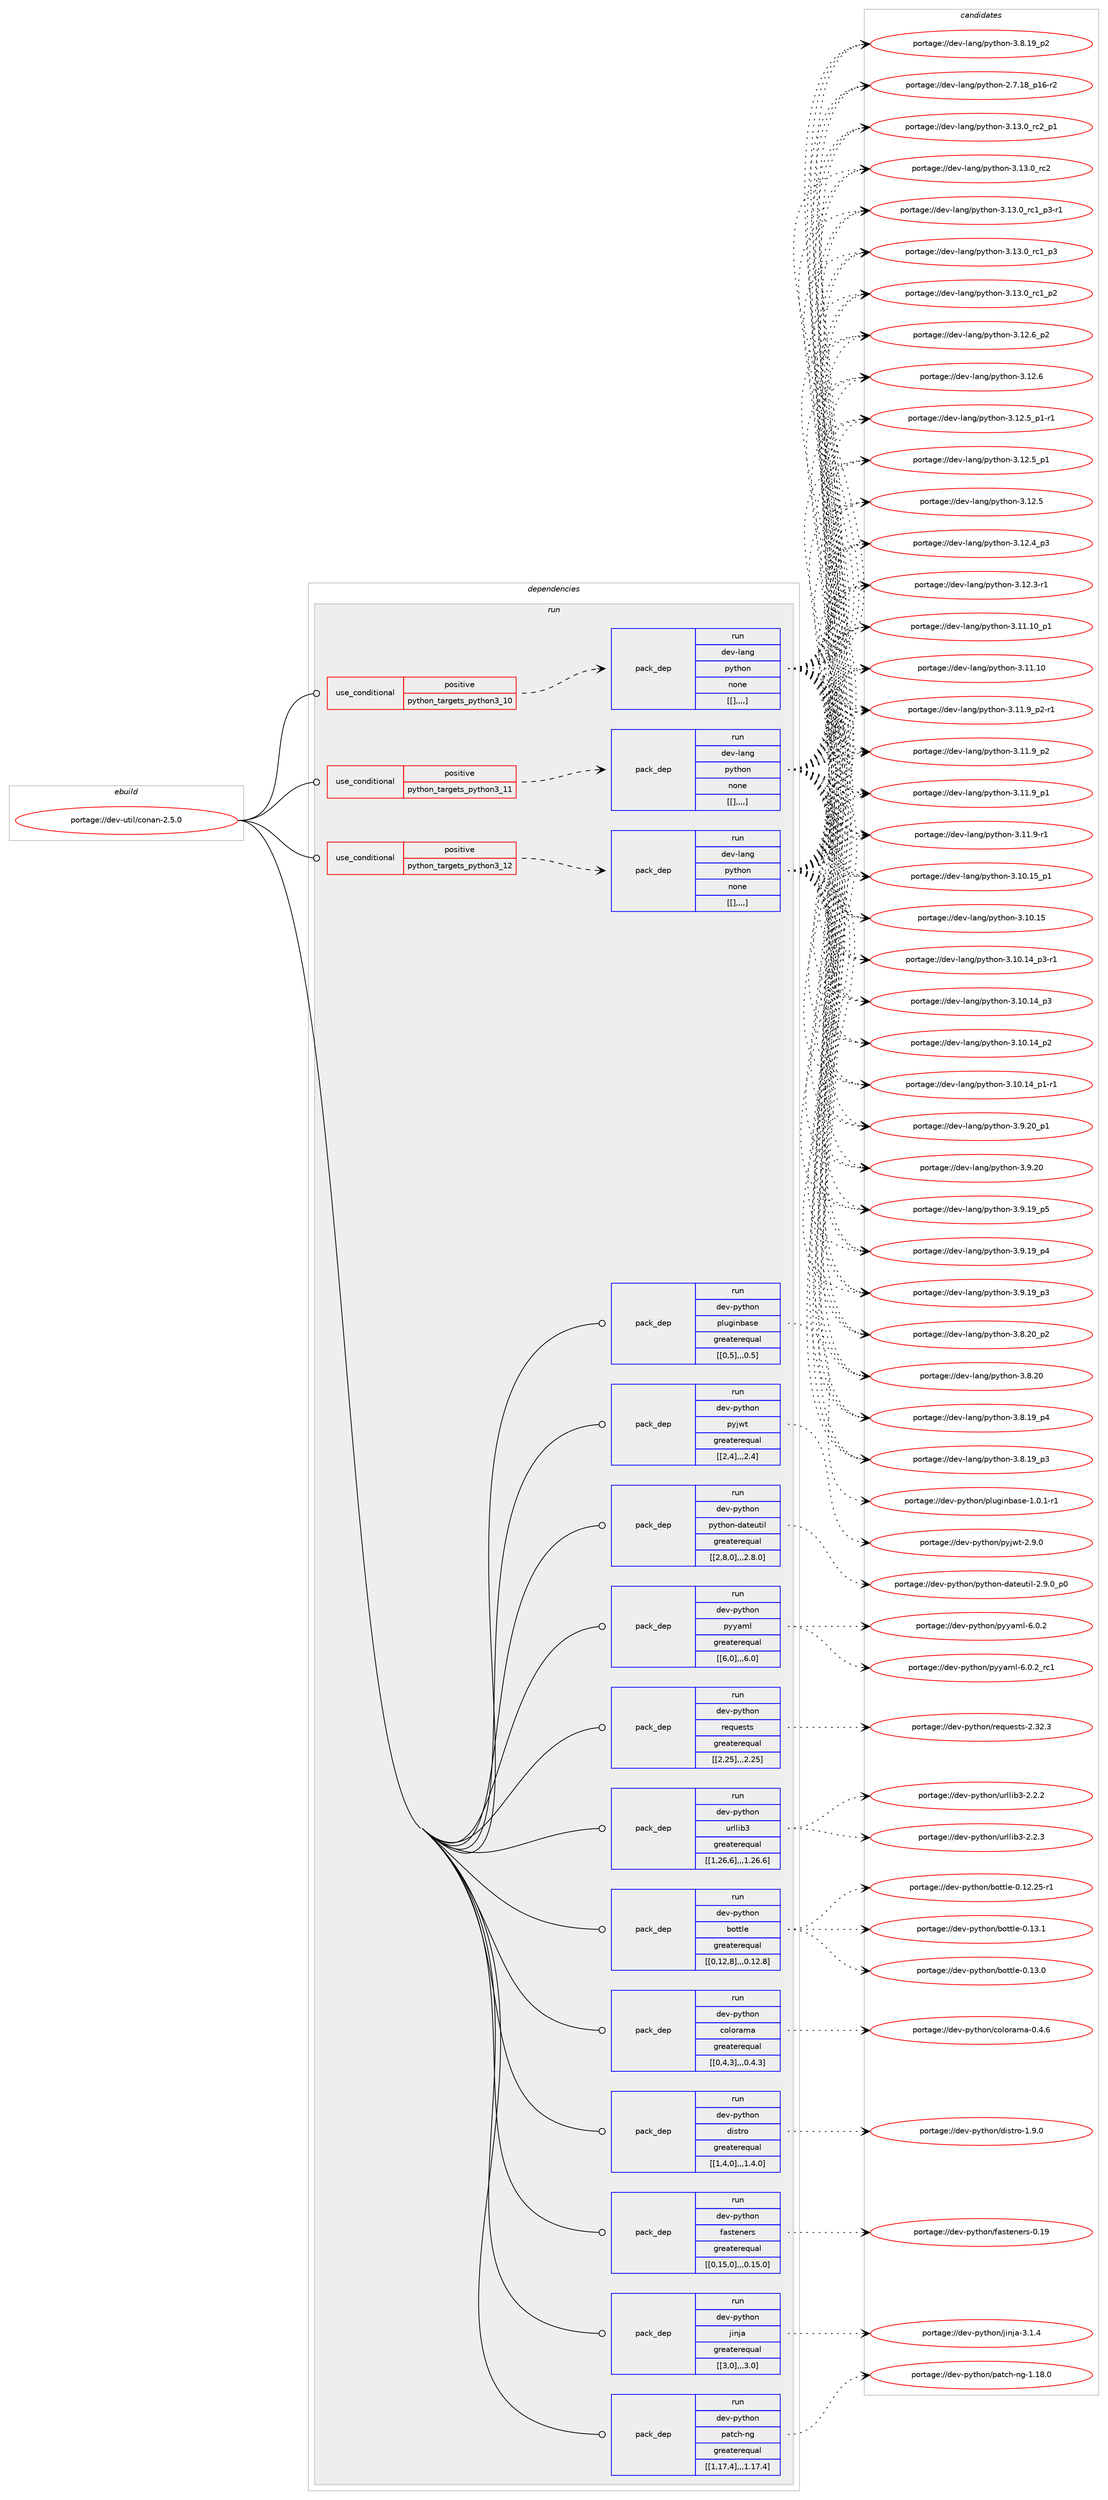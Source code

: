 digraph prolog {

# *************
# Graph options
# *************

newrank=true;
concentrate=true;
compound=true;
graph [rankdir=LR,fontname=Helvetica,fontsize=10,ranksep=1.5];#, ranksep=2.5, nodesep=0.2];
edge  [arrowhead=vee];
node  [fontname=Helvetica,fontsize=10];

# **********
# The ebuild
# **********

subgraph cluster_leftcol {
color=gray;
label=<<i>ebuild</i>>;
id [label="portage://dev-util/conan-2.5.0", color=red, width=4, href="../dev-util/conan-2.5.0.svg"];
}

# ****************
# The dependencies
# ****************

subgraph cluster_midcol {
color=gray;
label=<<i>dependencies</i>>;
subgraph cluster_compile {
fillcolor="#eeeeee";
style=filled;
label=<<i>compile</i>>;
}
subgraph cluster_compileandrun {
fillcolor="#eeeeee";
style=filled;
label=<<i>compile and run</i>>;
}
subgraph cluster_run {
fillcolor="#eeeeee";
style=filled;
label=<<i>run</i>>;
subgraph cond62123 {
dependency217285 [label=<<TABLE BORDER="0" CELLBORDER="1" CELLSPACING="0" CELLPADDING="4"><TR><TD ROWSPAN="3" CELLPADDING="10">use_conditional</TD></TR><TR><TD>positive</TD></TR><TR><TD>python_targets_python3_10</TD></TR></TABLE>>, shape=none, color=red];
subgraph pack153763 {
dependency217286 [label=<<TABLE BORDER="0" CELLBORDER="1" CELLSPACING="0" CELLPADDING="4" WIDTH="220"><TR><TD ROWSPAN="6" CELLPADDING="30">pack_dep</TD></TR><TR><TD WIDTH="110">run</TD></TR><TR><TD>dev-lang</TD></TR><TR><TD>python</TD></TR><TR><TD>none</TD></TR><TR><TD>[[],,,,]</TD></TR></TABLE>>, shape=none, color=blue];
}
dependency217285:e -> dependency217286:w [weight=20,style="dashed",arrowhead="vee"];
}
id:e -> dependency217285:w [weight=20,style="solid",arrowhead="odot"];
subgraph cond62124 {
dependency217287 [label=<<TABLE BORDER="0" CELLBORDER="1" CELLSPACING="0" CELLPADDING="4"><TR><TD ROWSPAN="3" CELLPADDING="10">use_conditional</TD></TR><TR><TD>positive</TD></TR><TR><TD>python_targets_python3_11</TD></TR></TABLE>>, shape=none, color=red];
subgraph pack153764 {
dependency217288 [label=<<TABLE BORDER="0" CELLBORDER="1" CELLSPACING="0" CELLPADDING="4" WIDTH="220"><TR><TD ROWSPAN="6" CELLPADDING="30">pack_dep</TD></TR><TR><TD WIDTH="110">run</TD></TR><TR><TD>dev-lang</TD></TR><TR><TD>python</TD></TR><TR><TD>none</TD></TR><TR><TD>[[],,,,]</TD></TR></TABLE>>, shape=none, color=blue];
}
dependency217287:e -> dependency217288:w [weight=20,style="dashed",arrowhead="vee"];
}
id:e -> dependency217287:w [weight=20,style="solid",arrowhead="odot"];
subgraph cond62125 {
dependency217289 [label=<<TABLE BORDER="0" CELLBORDER="1" CELLSPACING="0" CELLPADDING="4"><TR><TD ROWSPAN="3" CELLPADDING="10">use_conditional</TD></TR><TR><TD>positive</TD></TR><TR><TD>python_targets_python3_12</TD></TR></TABLE>>, shape=none, color=red];
subgraph pack153765 {
dependency217290 [label=<<TABLE BORDER="0" CELLBORDER="1" CELLSPACING="0" CELLPADDING="4" WIDTH="220"><TR><TD ROWSPAN="6" CELLPADDING="30">pack_dep</TD></TR><TR><TD WIDTH="110">run</TD></TR><TR><TD>dev-lang</TD></TR><TR><TD>python</TD></TR><TR><TD>none</TD></TR><TR><TD>[[],,,,]</TD></TR></TABLE>>, shape=none, color=blue];
}
dependency217289:e -> dependency217290:w [weight=20,style="dashed",arrowhead="vee"];
}
id:e -> dependency217289:w [weight=20,style="solid",arrowhead="odot"];
subgraph pack153766 {
dependency217291 [label=<<TABLE BORDER="0" CELLBORDER="1" CELLSPACING="0" CELLPADDING="4" WIDTH="220"><TR><TD ROWSPAN="6" CELLPADDING="30">pack_dep</TD></TR><TR><TD WIDTH="110">run</TD></TR><TR><TD>dev-python</TD></TR><TR><TD>bottle</TD></TR><TR><TD>greaterequal</TD></TR><TR><TD>[[0,12,8],,,0.12.8]</TD></TR></TABLE>>, shape=none, color=blue];
}
id:e -> dependency217291:w [weight=20,style="solid",arrowhead="odot"];
subgraph pack153767 {
dependency217292 [label=<<TABLE BORDER="0" CELLBORDER="1" CELLSPACING="0" CELLPADDING="4" WIDTH="220"><TR><TD ROWSPAN="6" CELLPADDING="30">pack_dep</TD></TR><TR><TD WIDTH="110">run</TD></TR><TR><TD>dev-python</TD></TR><TR><TD>colorama</TD></TR><TR><TD>greaterequal</TD></TR><TR><TD>[[0,4,3],,,0.4.3]</TD></TR></TABLE>>, shape=none, color=blue];
}
id:e -> dependency217292:w [weight=20,style="solid",arrowhead="odot"];
subgraph pack153768 {
dependency217293 [label=<<TABLE BORDER="0" CELLBORDER="1" CELLSPACING="0" CELLPADDING="4" WIDTH="220"><TR><TD ROWSPAN="6" CELLPADDING="30">pack_dep</TD></TR><TR><TD WIDTH="110">run</TD></TR><TR><TD>dev-python</TD></TR><TR><TD>distro</TD></TR><TR><TD>greaterequal</TD></TR><TR><TD>[[1,4,0],,,1.4.0]</TD></TR></TABLE>>, shape=none, color=blue];
}
id:e -> dependency217293:w [weight=20,style="solid",arrowhead="odot"];
subgraph pack153769 {
dependency217294 [label=<<TABLE BORDER="0" CELLBORDER="1" CELLSPACING="0" CELLPADDING="4" WIDTH="220"><TR><TD ROWSPAN="6" CELLPADDING="30">pack_dep</TD></TR><TR><TD WIDTH="110">run</TD></TR><TR><TD>dev-python</TD></TR><TR><TD>fasteners</TD></TR><TR><TD>greaterequal</TD></TR><TR><TD>[[0,15,0],,,0.15.0]</TD></TR></TABLE>>, shape=none, color=blue];
}
id:e -> dependency217294:w [weight=20,style="solid",arrowhead="odot"];
subgraph pack153770 {
dependency217295 [label=<<TABLE BORDER="0" CELLBORDER="1" CELLSPACING="0" CELLPADDING="4" WIDTH="220"><TR><TD ROWSPAN="6" CELLPADDING="30">pack_dep</TD></TR><TR><TD WIDTH="110">run</TD></TR><TR><TD>dev-python</TD></TR><TR><TD>jinja</TD></TR><TR><TD>greaterequal</TD></TR><TR><TD>[[3,0],,,3.0]</TD></TR></TABLE>>, shape=none, color=blue];
}
id:e -> dependency217295:w [weight=20,style="solid",arrowhead="odot"];
subgraph pack153771 {
dependency217296 [label=<<TABLE BORDER="0" CELLBORDER="1" CELLSPACING="0" CELLPADDING="4" WIDTH="220"><TR><TD ROWSPAN="6" CELLPADDING="30">pack_dep</TD></TR><TR><TD WIDTH="110">run</TD></TR><TR><TD>dev-python</TD></TR><TR><TD>patch-ng</TD></TR><TR><TD>greaterequal</TD></TR><TR><TD>[[1,17,4],,,1.17.4]</TD></TR></TABLE>>, shape=none, color=blue];
}
id:e -> dependency217296:w [weight=20,style="solid",arrowhead="odot"];
subgraph pack153772 {
dependency217297 [label=<<TABLE BORDER="0" CELLBORDER="1" CELLSPACING="0" CELLPADDING="4" WIDTH="220"><TR><TD ROWSPAN="6" CELLPADDING="30">pack_dep</TD></TR><TR><TD WIDTH="110">run</TD></TR><TR><TD>dev-python</TD></TR><TR><TD>pluginbase</TD></TR><TR><TD>greaterequal</TD></TR><TR><TD>[[0,5],,,0.5]</TD></TR></TABLE>>, shape=none, color=blue];
}
id:e -> dependency217297:w [weight=20,style="solid",arrowhead="odot"];
subgraph pack153773 {
dependency217298 [label=<<TABLE BORDER="0" CELLBORDER="1" CELLSPACING="0" CELLPADDING="4" WIDTH="220"><TR><TD ROWSPAN="6" CELLPADDING="30">pack_dep</TD></TR><TR><TD WIDTH="110">run</TD></TR><TR><TD>dev-python</TD></TR><TR><TD>pyjwt</TD></TR><TR><TD>greaterequal</TD></TR><TR><TD>[[2,4],,,2.4]</TD></TR></TABLE>>, shape=none, color=blue];
}
id:e -> dependency217298:w [weight=20,style="solid",arrowhead="odot"];
subgraph pack153774 {
dependency217299 [label=<<TABLE BORDER="0" CELLBORDER="1" CELLSPACING="0" CELLPADDING="4" WIDTH="220"><TR><TD ROWSPAN="6" CELLPADDING="30">pack_dep</TD></TR><TR><TD WIDTH="110">run</TD></TR><TR><TD>dev-python</TD></TR><TR><TD>python-dateutil</TD></TR><TR><TD>greaterequal</TD></TR><TR><TD>[[2,8,0],,,2.8.0]</TD></TR></TABLE>>, shape=none, color=blue];
}
id:e -> dependency217299:w [weight=20,style="solid",arrowhead="odot"];
subgraph pack153775 {
dependency217300 [label=<<TABLE BORDER="0" CELLBORDER="1" CELLSPACING="0" CELLPADDING="4" WIDTH="220"><TR><TD ROWSPAN="6" CELLPADDING="30">pack_dep</TD></TR><TR><TD WIDTH="110">run</TD></TR><TR><TD>dev-python</TD></TR><TR><TD>pyyaml</TD></TR><TR><TD>greaterequal</TD></TR><TR><TD>[[6,0],,,6.0]</TD></TR></TABLE>>, shape=none, color=blue];
}
id:e -> dependency217300:w [weight=20,style="solid",arrowhead="odot"];
subgraph pack153776 {
dependency217301 [label=<<TABLE BORDER="0" CELLBORDER="1" CELLSPACING="0" CELLPADDING="4" WIDTH="220"><TR><TD ROWSPAN="6" CELLPADDING="30">pack_dep</TD></TR><TR><TD WIDTH="110">run</TD></TR><TR><TD>dev-python</TD></TR><TR><TD>requests</TD></TR><TR><TD>greaterequal</TD></TR><TR><TD>[[2,25],,,2.25]</TD></TR></TABLE>>, shape=none, color=blue];
}
id:e -> dependency217301:w [weight=20,style="solid",arrowhead="odot"];
subgraph pack153777 {
dependency217302 [label=<<TABLE BORDER="0" CELLBORDER="1" CELLSPACING="0" CELLPADDING="4" WIDTH="220"><TR><TD ROWSPAN="6" CELLPADDING="30">pack_dep</TD></TR><TR><TD WIDTH="110">run</TD></TR><TR><TD>dev-python</TD></TR><TR><TD>urllib3</TD></TR><TR><TD>greaterequal</TD></TR><TR><TD>[[1,26,6],,,1.26.6]</TD></TR></TABLE>>, shape=none, color=blue];
}
id:e -> dependency217302:w [weight=20,style="solid",arrowhead="odot"];
}
}

# **************
# The candidates
# **************

subgraph cluster_choices {
rank=same;
color=gray;
label=<<i>candidates</i>>;

subgraph choice153763 {
color=black;
nodesep=1;
choice100101118451089711010347112121116104111110455146495146489511499509511249 [label="portage://dev-lang/python-3.13.0_rc2_p1", color=red, width=4,href="../dev-lang/python-3.13.0_rc2_p1.svg"];
choice10010111845108971101034711212111610411111045514649514648951149950 [label="portage://dev-lang/python-3.13.0_rc2", color=red, width=4,href="../dev-lang/python-3.13.0_rc2.svg"];
choice1001011184510897110103471121211161041111104551464951464895114994995112514511449 [label="portage://dev-lang/python-3.13.0_rc1_p3-r1", color=red, width=4,href="../dev-lang/python-3.13.0_rc1_p3-r1.svg"];
choice100101118451089711010347112121116104111110455146495146489511499499511251 [label="portage://dev-lang/python-3.13.0_rc1_p3", color=red, width=4,href="../dev-lang/python-3.13.0_rc1_p3.svg"];
choice100101118451089711010347112121116104111110455146495146489511499499511250 [label="portage://dev-lang/python-3.13.0_rc1_p2", color=red, width=4,href="../dev-lang/python-3.13.0_rc1_p2.svg"];
choice100101118451089711010347112121116104111110455146495046549511250 [label="portage://dev-lang/python-3.12.6_p2", color=red, width=4,href="../dev-lang/python-3.12.6_p2.svg"];
choice10010111845108971101034711212111610411111045514649504654 [label="portage://dev-lang/python-3.12.6", color=red, width=4,href="../dev-lang/python-3.12.6.svg"];
choice1001011184510897110103471121211161041111104551464950465395112494511449 [label="portage://dev-lang/python-3.12.5_p1-r1", color=red, width=4,href="../dev-lang/python-3.12.5_p1-r1.svg"];
choice100101118451089711010347112121116104111110455146495046539511249 [label="portage://dev-lang/python-3.12.5_p1", color=red, width=4,href="../dev-lang/python-3.12.5_p1.svg"];
choice10010111845108971101034711212111610411111045514649504653 [label="portage://dev-lang/python-3.12.5", color=red, width=4,href="../dev-lang/python-3.12.5.svg"];
choice100101118451089711010347112121116104111110455146495046529511251 [label="portage://dev-lang/python-3.12.4_p3", color=red, width=4,href="../dev-lang/python-3.12.4_p3.svg"];
choice100101118451089711010347112121116104111110455146495046514511449 [label="portage://dev-lang/python-3.12.3-r1", color=red, width=4,href="../dev-lang/python-3.12.3-r1.svg"];
choice10010111845108971101034711212111610411111045514649494649489511249 [label="portage://dev-lang/python-3.11.10_p1", color=red, width=4,href="../dev-lang/python-3.11.10_p1.svg"];
choice1001011184510897110103471121211161041111104551464949464948 [label="portage://dev-lang/python-3.11.10", color=red, width=4,href="../dev-lang/python-3.11.10.svg"];
choice1001011184510897110103471121211161041111104551464949465795112504511449 [label="portage://dev-lang/python-3.11.9_p2-r1", color=red, width=4,href="../dev-lang/python-3.11.9_p2-r1.svg"];
choice100101118451089711010347112121116104111110455146494946579511250 [label="portage://dev-lang/python-3.11.9_p2", color=red, width=4,href="../dev-lang/python-3.11.9_p2.svg"];
choice100101118451089711010347112121116104111110455146494946579511249 [label="portage://dev-lang/python-3.11.9_p1", color=red, width=4,href="../dev-lang/python-3.11.9_p1.svg"];
choice100101118451089711010347112121116104111110455146494946574511449 [label="portage://dev-lang/python-3.11.9-r1", color=red, width=4,href="../dev-lang/python-3.11.9-r1.svg"];
choice10010111845108971101034711212111610411111045514649484649539511249 [label="portage://dev-lang/python-3.10.15_p1", color=red, width=4,href="../dev-lang/python-3.10.15_p1.svg"];
choice1001011184510897110103471121211161041111104551464948464953 [label="portage://dev-lang/python-3.10.15", color=red, width=4,href="../dev-lang/python-3.10.15.svg"];
choice100101118451089711010347112121116104111110455146494846495295112514511449 [label="portage://dev-lang/python-3.10.14_p3-r1", color=red, width=4,href="../dev-lang/python-3.10.14_p3-r1.svg"];
choice10010111845108971101034711212111610411111045514649484649529511251 [label="portage://dev-lang/python-3.10.14_p3", color=red, width=4,href="../dev-lang/python-3.10.14_p3.svg"];
choice10010111845108971101034711212111610411111045514649484649529511250 [label="portage://dev-lang/python-3.10.14_p2", color=red, width=4,href="../dev-lang/python-3.10.14_p2.svg"];
choice100101118451089711010347112121116104111110455146494846495295112494511449 [label="portage://dev-lang/python-3.10.14_p1-r1", color=red, width=4,href="../dev-lang/python-3.10.14_p1-r1.svg"];
choice100101118451089711010347112121116104111110455146574650489511249 [label="portage://dev-lang/python-3.9.20_p1", color=red, width=4,href="../dev-lang/python-3.9.20_p1.svg"];
choice10010111845108971101034711212111610411111045514657465048 [label="portage://dev-lang/python-3.9.20", color=red, width=4,href="../dev-lang/python-3.9.20.svg"];
choice100101118451089711010347112121116104111110455146574649579511253 [label="portage://dev-lang/python-3.9.19_p5", color=red, width=4,href="../dev-lang/python-3.9.19_p5.svg"];
choice100101118451089711010347112121116104111110455146574649579511252 [label="portage://dev-lang/python-3.9.19_p4", color=red, width=4,href="../dev-lang/python-3.9.19_p4.svg"];
choice100101118451089711010347112121116104111110455146574649579511251 [label="portage://dev-lang/python-3.9.19_p3", color=red, width=4,href="../dev-lang/python-3.9.19_p3.svg"];
choice100101118451089711010347112121116104111110455146564650489511250 [label="portage://dev-lang/python-3.8.20_p2", color=red, width=4,href="../dev-lang/python-3.8.20_p2.svg"];
choice10010111845108971101034711212111610411111045514656465048 [label="portage://dev-lang/python-3.8.20", color=red, width=4,href="../dev-lang/python-3.8.20.svg"];
choice100101118451089711010347112121116104111110455146564649579511252 [label="portage://dev-lang/python-3.8.19_p4", color=red, width=4,href="../dev-lang/python-3.8.19_p4.svg"];
choice100101118451089711010347112121116104111110455146564649579511251 [label="portage://dev-lang/python-3.8.19_p3", color=red, width=4,href="../dev-lang/python-3.8.19_p3.svg"];
choice100101118451089711010347112121116104111110455146564649579511250 [label="portage://dev-lang/python-3.8.19_p2", color=red, width=4,href="../dev-lang/python-3.8.19_p2.svg"];
choice100101118451089711010347112121116104111110455046554649569511249544511450 [label="portage://dev-lang/python-2.7.18_p16-r2", color=red, width=4,href="../dev-lang/python-2.7.18_p16-r2.svg"];
dependency217286:e -> choice100101118451089711010347112121116104111110455146495146489511499509511249:w [style=dotted,weight="100"];
dependency217286:e -> choice10010111845108971101034711212111610411111045514649514648951149950:w [style=dotted,weight="100"];
dependency217286:e -> choice1001011184510897110103471121211161041111104551464951464895114994995112514511449:w [style=dotted,weight="100"];
dependency217286:e -> choice100101118451089711010347112121116104111110455146495146489511499499511251:w [style=dotted,weight="100"];
dependency217286:e -> choice100101118451089711010347112121116104111110455146495146489511499499511250:w [style=dotted,weight="100"];
dependency217286:e -> choice100101118451089711010347112121116104111110455146495046549511250:w [style=dotted,weight="100"];
dependency217286:e -> choice10010111845108971101034711212111610411111045514649504654:w [style=dotted,weight="100"];
dependency217286:e -> choice1001011184510897110103471121211161041111104551464950465395112494511449:w [style=dotted,weight="100"];
dependency217286:e -> choice100101118451089711010347112121116104111110455146495046539511249:w [style=dotted,weight="100"];
dependency217286:e -> choice10010111845108971101034711212111610411111045514649504653:w [style=dotted,weight="100"];
dependency217286:e -> choice100101118451089711010347112121116104111110455146495046529511251:w [style=dotted,weight="100"];
dependency217286:e -> choice100101118451089711010347112121116104111110455146495046514511449:w [style=dotted,weight="100"];
dependency217286:e -> choice10010111845108971101034711212111610411111045514649494649489511249:w [style=dotted,weight="100"];
dependency217286:e -> choice1001011184510897110103471121211161041111104551464949464948:w [style=dotted,weight="100"];
dependency217286:e -> choice1001011184510897110103471121211161041111104551464949465795112504511449:w [style=dotted,weight="100"];
dependency217286:e -> choice100101118451089711010347112121116104111110455146494946579511250:w [style=dotted,weight="100"];
dependency217286:e -> choice100101118451089711010347112121116104111110455146494946579511249:w [style=dotted,weight="100"];
dependency217286:e -> choice100101118451089711010347112121116104111110455146494946574511449:w [style=dotted,weight="100"];
dependency217286:e -> choice10010111845108971101034711212111610411111045514649484649539511249:w [style=dotted,weight="100"];
dependency217286:e -> choice1001011184510897110103471121211161041111104551464948464953:w [style=dotted,weight="100"];
dependency217286:e -> choice100101118451089711010347112121116104111110455146494846495295112514511449:w [style=dotted,weight="100"];
dependency217286:e -> choice10010111845108971101034711212111610411111045514649484649529511251:w [style=dotted,weight="100"];
dependency217286:e -> choice10010111845108971101034711212111610411111045514649484649529511250:w [style=dotted,weight="100"];
dependency217286:e -> choice100101118451089711010347112121116104111110455146494846495295112494511449:w [style=dotted,weight="100"];
dependency217286:e -> choice100101118451089711010347112121116104111110455146574650489511249:w [style=dotted,weight="100"];
dependency217286:e -> choice10010111845108971101034711212111610411111045514657465048:w [style=dotted,weight="100"];
dependency217286:e -> choice100101118451089711010347112121116104111110455146574649579511253:w [style=dotted,weight="100"];
dependency217286:e -> choice100101118451089711010347112121116104111110455146574649579511252:w [style=dotted,weight="100"];
dependency217286:e -> choice100101118451089711010347112121116104111110455146574649579511251:w [style=dotted,weight="100"];
dependency217286:e -> choice100101118451089711010347112121116104111110455146564650489511250:w [style=dotted,weight="100"];
dependency217286:e -> choice10010111845108971101034711212111610411111045514656465048:w [style=dotted,weight="100"];
dependency217286:e -> choice100101118451089711010347112121116104111110455146564649579511252:w [style=dotted,weight="100"];
dependency217286:e -> choice100101118451089711010347112121116104111110455146564649579511251:w [style=dotted,weight="100"];
dependency217286:e -> choice100101118451089711010347112121116104111110455146564649579511250:w [style=dotted,weight="100"];
dependency217286:e -> choice100101118451089711010347112121116104111110455046554649569511249544511450:w [style=dotted,weight="100"];
}
subgraph choice153764 {
color=black;
nodesep=1;
choice100101118451089711010347112121116104111110455146495146489511499509511249 [label="portage://dev-lang/python-3.13.0_rc2_p1", color=red, width=4,href="../dev-lang/python-3.13.0_rc2_p1.svg"];
choice10010111845108971101034711212111610411111045514649514648951149950 [label="portage://dev-lang/python-3.13.0_rc2", color=red, width=4,href="../dev-lang/python-3.13.0_rc2.svg"];
choice1001011184510897110103471121211161041111104551464951464895114994995112514511449 [label="portage://dev-lang/python-3.13.0_rc1_p3-r1", color=red, width=4,href="../dev-lang/python-3.13.0_rc1_p3-r1.svg"];
choice100101118451089711010347112121116104111110455146495146489511499499511251 [label="portage://dev-lang/python-3.13.0_rc1_p3", color=red, width=4,href="../dev-lang/python-3.13.0_rc1_p3.svg"];
choice100101118451089711010347112121116104111110455146495146489511499499511250 [label="portage://dev-lang/python-3.13.0_rc1_p2", color=red, width=4,href="../dev-lang/python-3.13.0_rc1_p2.svg"];
choice100101118451089711010347112121116104111110455146495046549511250 [label="portage://dev-lang/python-3.12.6_p2", color=red, width=4,href="../dev-lang/python-3.12.6_p2.svg"];
choice10010111845108971101034711212111610411111045514649504654 [label="portage://dev-lang/python-3.12.6", color=red, width=4,href="../dev-lang/python-3.12.6.svg"];
choice1001011184510897110103471121211161041111104551464950465395112494511449 [label="portage://dev-lang/python-3.12.5_p1-r1", color=red, width=4,href="../dev-lang/python-3.12.5_p1-r1.svg"];
choice100101118451089711010347112121116104111110455146495046539511249 [label="portage://dev-lang/python-3.12.5_p1", color=red, width=4,href="../dev-lang/python-3.12.5_p1.svg"];
choice10010111845108971101034711212111610411111045514649504653 [label="portage://dev-lang/python-3.12.5", color=red, width=4,href="../dev-lang/python-3.12.5.svg"];
choice100101118451089711010347112121116104111110455146495046529511251 [label="portage://dev-lang/python-3.12.4_p3", color=red, width=4,href="../dev-lang/python-3.12.4_p3.svg"];
choice100101118451089711010347112121116104111110455146495046514511449 [label="portage://dev-lang/python-3.12.3-r1", color=red, width=4,href="../dev-lang/python-3.12.3-r1.svg"];
choice10010111845108971101034711212111610411111045514649494649489511249 [label="portage://dev-lang/python-3.11.10_p1", color=red, width=4,href="../dev-lang/python-3.11.10_p1.svg"];
choice1001011184510897110103471121211161041111104551464949464948 [label="portage://dev-lang/python-3.11.10", color=red, width=4,href="../dev-lang/python-3.11.10.svg"];
choice1001011184510897110103471121211161041111104551464949465795112504511449 [label="portage://dev-lang/python-3.11.9_p2-r1", color=red, width=4,href="../dev-lang/python-3.11.9_p2-r1.svg"];
choice100101118451089711010347112121116104111110455146494946579511250 [label="portage://dev-lang/python-3.11.9_p2", color=red, width=4,href="../dev-lang/python-3.11.9_p2.svg"];
choice100101118451089711010347112121116104111110455146494946579511249 [label="portage://dev-lang/python-3.11.9_p1", color=red, width=4,href="../dev-lang/python-3.11.9_p1.svg"];
choice100101118451089711010347112121116104111110455146494946574511449 [label="portage://dev-lang/python-3.11.9-r1", color=red, width=4,href="../dev-lang/python-3.11.9-r1.svg"];
choice10010111845108971101034711212111610411111045514649484649539511249 [label="portage://dev-lang/python-3.10.15_p1", color=red, width=4,href="../dev-lang/python-3.10.15_p1.svg"];
choice1001011184510897110103471121211161041111104551464948464953 [label="portage://dev-lang/python-3.10.15", color=red, width=4,href="../dev-lang/python-3.10.15.svg"];
choice100101118451089711010347112121116104111110455146494846495295112514511449 [label="portage://dev-lang/python-3.10.14_p3-r1", color=red, width=4,href="../dev-lang/python-3.10.14_p3-r1.svg"];
choice10010111845108971101034711212111610411111045514649484649529511251 [label="portage://dev-lang/python-3.10.14_p3", color=red, width=4,href="../dev-lang/python-3.10.14_p3.svg"];
choice10010111845108971101034711212111610411111045514649484649529511250 [label="portage://dev-lang/python-3.10.14_p2", color=red, width=4,href="../dev-lang/python-3.10.14_p2.svg"];
choice100101118451089711010347112121116104111110455146494846495295112494511449 [label="portage://dev-lang/python-3.10.14_p1-r1", color=red, width=4,href="../dev-lang/python-3.10.14_p1-r1.svg"];
choice100101118451089711010347112121116104111110455146574650489511249 [label="portage://dev-lang/python-3.9.20_p1", color=red, width=4,href="../dev-lang/python-3.9.20_p1.svg"];
choice10010111845108971101034711212111610411111045514657465048 [label="portage://dev-lang/python-3.9.20", color=red, width=4,href="../dev-lang/python-3.9.20.svg"];
choice100101118451089711010347112121116104111110455146574649579511253 [label="portage://dev-lang/python-3.9.19_p5", color=red, width=4,href="../dev-lang/python-3.9.19_p5.svg"];
choice100101118451089711010347112121116104111110455146574649579511252 [label="portage://dev-lang/python-3.9.19_p4", color=red, width=4,href="../dev-lang/python-3.9.19_p4.svg"];
choice100101118451089711010347112121116104111110455146574649579511251 [label="portage://dev-lang/python-3.9.19_p3", color=red, width=4,href="../dev-lang/python-3.9.19_p3.svg"];
choice100101118451089711010347112121116104111110455146564650489511250 [label="portage://dev-lang/python-3.8.20_p2", color=red, width=4,href="../dev-lang/python-3.8.20_p2.svg"];
choice10010111845108971101034711212111610411111045514656465048 [label="portage://dev-lang/python-3.8.20", color=red, width=4,href="../dev-lang/python-3.8.20.svg"];
choice100101118451089711010347112121116104111110455146564649579511252 [label="portage://dev-lang/python-3.8.19_p4", color=red, width=4,href="../dev-lang/python-3.8.19_p4.svg"];
choice100101118451089711010347112121116104111110455146564649579511251 [label="portage://dev-lang/python-3.8.19_p3", color=red, width=4,href="../dev-lang/python-3.8.19_p3.svg"];
choice100101118451089711010347112121116104111110455146564649579511250 [label="portage://dev-lang/python-3.8.19_p2", color=red, width=4,href="../dev-lang/python-3.8.19_p2.svg"];
choice100101118451089711010347112121116104111110455046554649569511249544511450 [label="portage://dev-lang/python-2.7.18_p16-r2", color=red, width=4,href="../dev-lang/python-2.7.18_p16-r2.svg"];
dependency217288:e -> choice100101118451089711010347112121116104111110455146495146489511499509511249:w [style=dotted,weight="100"];
dependency217288:e -> choice10010111845108971101034711212111610411111045514649514648951149950:w [style=dotted,weight="100"];
dependency217288:e -> choice1001011184510897110103471121211161041111104551464951464895114994995112514511449:w [style=dotted,weight="100"];
dependency217288:e -> choice100101118451089711010347112121116104111110455146495146489511499499511251:w [style=dotted,weight="100"];
dependency217288:e -> choice100101118451089711010347112121116104111110455146495146489511499499511250:w [style=dotted,weight="100"];
dependency217288:e -> choice100101118451089711010347112121116104111110455146495046549511250:w [style=dotted,weight="100"];
dependency217288:e -> choice10010111845108971101034711212111610411111045514649504654:w [style=dotted,weight="100"];
dependency217288:e -> choice1001011184510897110103471121211161041111104551464950465395112494511449:w [style=dotted,weight="100"];
dependency217288:e -> choice100101118451089711010347112121116104111110455146495046539511249:w [style=dotted,weight="100"];
dependency217288:e -> choice10010111845108971101034711212111610411111045514649504653:w [style=dotted,weight="100"];
dependency217288:e -> choice100101118451089711010347112121116104111110455146495046529511251:w [style=dotted,weight="100"];
dependency217288:e -> choice100101118451089711010347112121116104111110455146495046514511449:w [style=dotted,weight="100"];
dependency217288:e -> choice10010111845108971101034711212111610411111045514649494649489511249:w [style=dotted,weight="100"];
dependency217288:e -> choice1001011184510897110103471121211161041111104551464949464948:w [style=dotted,weight="100"];
dependency217288:e -> choice1001011184510897110103471121211161041111104551464949465795112504511449:w [style=dotted,weight="100"];
dependency217288:e -> choice100101118451089711010347112121116104111110455146494946579511250:w [style=dotted,weight="100"];
dependency217288:e -> choice100101118451089711010347112121116104111110455146494946579511249:w [style=dotted,weight="100"];
dependency217288:e -> choice100101118451089711010347112121116104111110455146494946574511449:w [style=dotted,weight="100"];
dependency217288:e -> choice10010111845108971101034711212111610411111045514649484649539511249:w [style=dotted,weight="100"];
dependency217288:e -> choice1001011184510897110103471121211161041111104551464948464953:w [style=dotted,weight="100"];
dependency217288:e -> choice100101118451089711010347112121116104111110455146494846495295112514511449:w [style=dotted,weight="100"];
dependency217288:e -> choice10010111845108971101034711212111610411111045514649484649529511251:w [style=dotted,weight="100"];
dependency217288:e -> choice10010111845108971101034711212111610411111045514649484649529511250:w [style=dotted,weight="100"];
dependency217288:e -> choice100101118451089711010347112121116104111110455146494846495295112494511449:w [style=dotted,weight="100"];
dependency217288:e -> choice100101118451089711010347112121116104111110455146574650489511249:w [style=dotted,weight="100"];
dependency217288:e -> choice10010111845108971101034711212111610411111045514657465048:w [style=dotted,weight="100"];
dependency217288:e -> choice100101118451089711010347112121116104111110455146574649579511253:w [style=dotted,weight="100"];
dependency217288:e -> choice100101118451089711010347112121116104111110455146574649579511252:w [style=dotted,weight="100"];
dependency217288:e -> choice100101118451089711010347112121116104111110455146574649579511251:w [style=dotted,weight="100"];
dependency217288:e -> choice100101118451089711010347112121116104111110455146564650489511250:w [style=dotted,weight="100"];
dependency217288:e -> choice10010111845108971101034711212111610411111045514656465048:w [style=dotted,weight="100"];
dependency217288:e -> choice100101118451089711010347112121116104111110455146564649579511252:w [style=dotted,weight="100"];
dependency217288:e -> choice100101118451089711010347112121116104111110455146564649579511251:w [style=dotted,weight="100"];
dependency217288:e -> choice100101118451089711010347112121116104111110455146564649579511250:w [style=dotted,weight="100"];
dependency217288:e -> choice100101118451089711010347112121116104111110455046554649569511249544511450:w [style=dotted,weight="100"];
}
subgraph choice153765 {
color=black;
nodesep=1;
choice100101118451089711010347112121116104111110455146495146489511499509511249 [label="portage://dev-lang/python-3.13.0_rc2_p1", color=red, width=4,href="../dev-lang/python-3.13.0_rc2_p1.svg"];
choice10010111845108971101034711212111610411111045514649514648951149950 [label="portage://dev-lang/python-3.13.0_rc2", color=red, width=4,href="../dev-lang/python-3.13.0_rc2.svg"];
choice1001011184510897110103471121211161041111104551464951464895114994995112514511449 [label="portage://dev-lang/python-3.13.0_rc1_p3-r1", color=red, width=4,href="../dev-lang/python-3.13.0_rc1_p3-r1.svg"];
choice100101118451089711010347112121116104111110455146495146489511499499511251 [label="portage://dev-lang/python-3.13.0_rc1_p3", color=red, width=4,href="../dev-lang/python-3.13.0_rc1_p3.svg"];
choice100101118451089711010347112121116104111110455146495146489511499499511250 [label="portage://dev-lang/python-3.13.0_rc1_p2", color=red, width=4,href="../dev-lang/python-3.13.0_rc1_p2.svg"];
choice100101118451089711010347112121116104111110455146495046549511250 [label="portage://dev-lang/python-3.12.6_p2", color=red, width=4,href="../dev-lang/python-3.12.6_p2.svg"];
choice10010111845108971101034711212111610411111045514649504654 [label="portage://dev-lang/python-3.12.6", color=red, width=4,href="../dev-lang/python-3.12.6.svg"];
choice1001011184510897110103471121211161041111104551464950465395112494511449 [label="portage://dev-lang/python-3.12.5_p1-r1", color=red, width=4,href="../dev-lang/python-3.12.5_p1-r1.svg"];
choice100101118451089711010347112121116104111110455146495046539511249 [label="portage://dev-lang/python-3.12.5_p1", color=red, width=4,href="../dev-lang/python-3.12.5_p1.svg"];
choice10010111845108971101034711212111610411111045514649504653 [label="portage://dev-lang/python-3.12.5", color=red, width=4,href="../dev-lang/python-3.12.5.svg"];
choice100101118451089711010347112121116104111110455146495046529511251 [label="portage://dev-lang/python-3.12.4_p3", color=red, width=4,href="../dev-lang/python-3.12.4_p3.svg"];
choice100101118451089711010347112121116104111110455146495046514511449 [label="portage://dev-lang/python-3.12.3-r1", color=red, width=4,href="../dev-lang/python-3.12.3-r1.svg"];
choice10010111845108971101034711212111610411111045514649494649489511249 [label="portage://dev-lang/python-3.11.10_p1", color=red, width=4,href="../dev-lang/python-3.11.10_p1.svg"];
choice1001011184510897110103471121211161041111104551464949464948 [label="portage://dev-lang/python-3.11.10", color=red, width=4,href="../dev-lang/python-3.11.10.svg"];
choice1001011184510897110103471121211161041111104551464949465795112504511449 [label="portage://dev-lang/python-3.11.9_p2-r1", color=red, width=4,href="../dev-lang/python-3.11.9_p2-r1.svg"];
choice100101118451089711010347112121116104111110455146494946579511250 [label="portage://dev-lang/python-3.11.9_p2", color=red, width=4,href="../dev-lang/python-3.11.9_p2.svg"];
choice100101118451089711010347112121116104111110455146494946579511249 [label="portage://dev-lang/python-3.11.9_p1", color=red, width=4,href="../dev-lang/python-3.11.9_p1.svg"];
choice100101118451089711010347112121116104111110455146494946574511449 [label="portage://dev-lang/python-3.11.9-r1", color=red, width=4,href="../dev-lang/python-3.11.9-r1.svg"];
choice10010111845108971101034711212111610411111045514649484649539511249 [label="portage://dev-lang/python-3.10.15_p1", color=red, width=4,href="../dev-lang/python-3.10.15_p1.svg"];
choice1001011184510897110103471121211161041111104551464948464953 [label="portage://dev-lang/python-3.10.15", color=red, width=4,href="../dev-lang/python-3.10.15.svg"];
choice100101118451089711010347112121116104111110455146494846495295112514511449 [label="portage://dev-lang/python-3.10.14_p3-r1", color=red, width=4,href="../dev-lang/python-3.10.14_p3-r1.svg"];
choice10010111845108971101034711212111610411111045514649484649529511251 [label="portage://dev-lang/python-3.10.14_p3", color=red, width=4,href="../dev-lang/python-3.10.14_p3.svg"];
choice10010111845108971101034711212111610411111045514649484649529511250 [label="portage://dev-lang/python-3.10.14_p2", color=red, width=4,href="../dev-lang/python-3.10.14_p2.svg"];
choice100101118451089711010347112121116104111110455146494846495295112494511449 [label="portage://dev-lang/python-3.10.14_p1-r1", color=red, width=4,href="../dev-lang/python-3.10.14_p1-r1.svg"];
choice100101118451089711010347112121116104111110455146574650489511249 [label="portage://dev-lang/python-3.9.20_p1", color=red, width=4,href="../dev-lang/python-3.9.20_p1.svg"];
choice10010111845108971101034711212111610411111045514657465048 [label="portage://dev-lang/python-3.9.20", color=red, width=4,href="../dev-lang/python-3.9.20.svg"];
choice100101118451089711010347112121116104111110455146574649579511253 [label="portage://dev-lang/python-3.9.19_p5", color=red, width=4,href="../dev-lang/python-3.9.19_p5.svg"];
choice100101118451089711010347112121116104111110455146574649579511252 [label="portage://dev-lang/python-3.9.19_p4", color=red, width=4,href="../dev-lang/python-3.9.19_p4.svg"];
choice100101118451089711010347112121116104111110455146574649579511251 [label="portage://dev-lang/python-3.9.19_p3", color=red, width=4,href="../dev-lang/python-3.9.19_p3.svg"];
choice100101118451089711010347112121116104111110455146564650489511250 [label="portage://dev-lang/python-3.8.20_p2", color=red, width=4,href="../dev-lang/python-3.8.20_p2.svg"];
choice10010111845108971101034711212111610411111045514656465048 [label="portage://dev-lang/python-3.8.20", color=red, width=4,href="../dev-lang/python-3.8.20.svg"];
choice100101118451089711010347112121116104111110455146564649579511252 [label="portage://dev-lang/python-3.8.19_p4", color=red, width=4,href="../dev-lang/python-3.8.19_p4.svg"];
choice100101118451089711010347112121116104111110455146564649579511251 [label="portage://dev-lang/python-3.8.19_p3", color=red, width=4,href="../dev-lang/python-3.8.19_p3.svg"];
choice100101118451089711010347112121116104111110455146564649579511250 [label="portage://dev-lang/python-3.8.19_p2", color=red, width=4,href="../dev-lang/python-3.8.19_p2.svg"];
choice100101118451089711010347112121116104111110455046554649569511249544511450 [label="portage://dev-lang/python-2.7.18_p16-r2", color=red, width=4,href="../dev-lang/python-2.7.18_p16-r2.svg"];
dependency217290:e -> choice100101118451089711010347112121116104111110455146495146489511499509511249:w [style=dotted,weight="100"];
dependency217290:e -> choice10010111845108971101034711212111610411111045514649514648951149950:w [style=dotted,weight="100"];
dependency217290:e -> choice1001011184510897110103471121211161041111104551464951464895114994995112514511449:w [style=dotted,weight="100"];
dependency217290:e -> choice100101118451089711010347112121116104111110455146495146489511499499511251:w [style=dotted,weight="100"];
dependency217290:e -> choice100101118451089711010347112121116104111110455146495146489511499499511250:w [style=dotted,weight="100"];
dependency217290:e -> choice100101118451089711010347112121116104111110455146495046549511250:w [style=dotted,weight="100"];
dependency217290:e -> choice10010111845108971101034711212111610411111045514649504654:w [style=dotted,weight="100"];
dependency217290:e -> choice1001011184510897110103471121211161041111104551464950465395112494511449:w [style=dotted,weight="100"];
dependency217290:e -> choice100101118451089711010347112121116104111110455146495046539511249:w [style=dotted,weight="100"];
dependency217290:e -> choice10010111845108971101034711212111610411111045514649504653:w [style=dotted,weight="100"];
dependency217290:e -> choice100101118451089711010347112121116104111110455146495046529511251:w [style=dotted,weight="100"];
dependency217290:e -> choice100101118451089711010347112121116104111110455146495046514511449:w [style=dotted,weight="100"];
dependency217290:e -> choice10010111845108971101034711212111610411111045514649494649489511249:w [style=dotted,weight="100"];
dependency217290:e -> choice1001011184510897110103471121211161041111104551464949464948:w [style=dotted,weight="100"];
dependency217290:e -> choice1001011184510897110103471121211161041111104551464949465795112504511449:w [style=dotted,weight="100"];
dependency217290:e -> choice100101118451089711010347112121116104111110455146494946579511250:w [style=dotted,weight="100"];
dependency217290:e -> choice100101118451089711010347112121116104111110455146494946579511249:w [style=dotted,weight="100"];
dependency217290:e -> choice100101118451089711010347112121116104111110455146494946574511449:w [style=dotted,weight="100"];
dependency217290:e -> choice10010111845108971101034711212111610411111045514649484649539511249:w [style=dotted,weight="100"];
dependency217290:e -> choice1001011184510897110103471121211161041111104551464948464953:w [style=dotted,weight="100"];
dependency217290:e -> choice100101118451089711010347112121116104111110455146494846495295112514511449:w [style=dotted,weight="100"];
dependency217290:e -> choice10010111845108971101034711212111610411111045514649484649529511251:w [style=dotted,weight="100"];
dependency217290:e -> choice10010111845108971101034711212111610411111045514649484649529511250:w [style=dotted,weight="100"];
dependency217290:e -> choice100101118451089711010347112121116104111110455146494846495295112494511449:w [style=dotted,weight="100"];
dependency217290:e -> choice100101118451089711010347112121116104111110455146574650489511249:w [style=dotted,weight="100"];
dependency217290:e -> choice10010111845108971101034711212111610411111045514657465048:w [style=dotted,weight="100"];
dependency217290:e -> choice100101118451089711010347112121116104111110455146574649579511253:w [style=dotted,weight="100"];
dependency217290:e -> choice100101118451089711010347112121116104111110455146574649579511252:w [style=dotted,weight="100"];
dependency217290:e -> choice100101118451089711010347112121116104111110455146574649579511251:w [style=dotted,weight="100"];
dependency217290:e -> choice100101118451089711010347112121116104111110455146564650489511250:w [style=dotted,weight="100"];
dependency217290:e -> choice10010111845108971101034711212111610411111045514656465048:w [style=dotted,weight="100"];
dependency217290:e -> choice100101118451089711010347112121116104111110455146564649579511252:w [style=dotted,weight="100"];
dependency217290:e -> choice100101118451089711010347112121116104111110455146564649579511251:w [style=dotted,weight="100"];
dependency217290:e -> choice100101118451089711010347112121116104111110455146564649579511250:w [style=dotted,weight="100"];
dependency217290:e -> choice100101118451089711010347112121116104111110455046554649569511249544511450:w [style=dotted,weight="100"];
}
subgraph choice153766 {
color=black;
nodesep=1;
choice10010111845112121116104111110479811111611610810145484649514649 [label="portage://dev-python/bottle-0.13.1", color=red, width=4,href="../dev-python/bottle-0.13.1.svg"];
choice10010111845112121116104111110479811111611610810145484649514648 [label="portage://dev-python/bottle-0.13.0", color=red, width=4,href="../dev-python/bottle-0.13.0.svg"];
choice10010111845112121116104111110479811111611610810145484649504650534511449 [label="portage://dev-python/bottle-0.12.25-r1", color=red, width=4,href="../dev-python/bottle-0.12.25-r1.svg"];
dependency217291:e -> choice10010111845112121116104111110479811111611610810145484649514649:w [style=dotted,weight="100"];
dependency217291:e -> choice10010111845112121116104111110479811111611610810145484649514648:w [style=dotted,weight="100"];
dependency217291:e -> choice10010111845112121116104111110479811111611610810145484649504650534511449:w [style=dotted,weight="100"];
}
subgraph choice153767 {
color=black;
nodesep=1;
choice1001011184511212111610411111047991111081111149710997454846524654 [label="portage://dev-python/colorama-0.4.6", color=red, width=4,href="../dev-python/colorama-0.4.6.svg"];
dependency217292:e -> choice1001011184511212111610411111047991111081111149710997454846524654:w [style=dotted,weight="100"];
}
subgraph choice153768 {
color=black;
nodesep=1;
choice1001011184511212111610411111047100105115116114111454946574648 [label="portage://dev-python/distro-1.9.0", color=red, width=4,href="../dev-python/distro-1.9.0.svg"];
dependency217293:e -> choice1001011184511212111610411111047100105115116114111454946574648:w [style=dotted,weight="100"];
}
subgraph choice153769 {
color=black;
nodesep=1;
choice1001011184511212111610411111047102971151161011101011141154548464957 [label="portage://dev-python/fasteners-0.19", color=red, width=4,href="../dev-python/fasteners-0.19.svg"];
dependency217294:e -> choice1001011184511212111610411111047102971151161011101011141154548464957:w [style=dotted,weight="100"];
}
subgraph choice153770 {
color=black;
nodesep=1;
choice100101118451121211161041111104710610511010697455146494652 [label="portage://dev-python/jinja-3.1.4", color=red, width=4,href="../dev-python/jinja-3.1.4.svg"];
dependency217295:e -> choice100101118451121211161041111104710610511010697455146494652:w [style=dotted,weight="100"];
}
subgraph choice153771 {
color=black;
nodesep=1;
choice100101118451121211161041111104711297116991044511010345494649564648 [label="portage://dev-python/patch-ng-1.18.0", color=red, width=4,href="../dev-python/patch-ng-1.18.0.svg"];
dependency217296:e -> choice100101118451121211161041111104711297116991044511010345494649564648:w [style=dotted,weight="100"];
}
subgraph choice153772 {
color=black;
nodesep=1;
choice100101118451121211161041111104711210811710310511098971151014549464846494511449 [label="portage://dev-python/pluginbase-1.0.1-r1", color=red, width=4,href="../dev-python/pluginbase-1.0.1-r1.svg"];
dependency217297:e -> choice100101118451121211161041111104711210811710310511098971151014549464846494511449:w [style=dotted,weight="100"];
}
subgraph choice153773 {
color=black;
nodesep=1;
choice1001011184511212111610411111047112121106119116455046574648 [label="portage://dev-python/pyjwt-2.9.0", color=red, width=4,href="../dev-python/pyjwt-2.9.0.svg"];
dependency217298:e -> choice1001011184511212111610411111047112121106119116455046574648:w [style=dotted,weight="100"];
}
subgraph choice153774 {
color=black;
nodesep=1;
choice100101118451121211161041111104711212111610411111045100971161011171161051084550465746489511248 [label="portage://dev-python/python-dateutil-2.9.0_p0", color=red, width=4,href="../dev-python/python-dateutil-2.9.0_p0.svg"];
dependency217299:e -> choice100101118451121211161041111104711212111610411111045100971161011171161051084550465746489511248:w [style=dotted,weight="100"];
}
subgraph choice153775 {
color=black;
nodesep=1;
choice100101118451121211161041111104711212112197109108455446484650951149949 [label="portage://dev-python/pyyaml-6.0.2_rc1", color=red, width=4,href="../dev-python/pyyaml-6.0.2_rc1.svg"];
choice100101118451121211161041111104711212112197109108455446484650 [label="portage://dev-python/pyyaml-6.0.2", color=red, width=4,href="../dev-python/pyyaml-6.0.2.svg"];
dependency217300:e -> choice100101118451121211161041111104711212112197109108455446484650951149949:w [style=dotted,weight="100"];
dependency217300:e -> choice100101118451121211161041111104711212112197109108455446484650:w [style=dotted,weight="100"];
}
subgraph choice153776 {
color=black;
nodesep=1;
choice100101118451121211161041111104711410111311710111511611545504651504651 [label="portage://dev-python/requests-2.32.3", color=red, width=4,href="../dev-python/requests-2.32.3.svg"];
dependency217301:e -> choice100101118451121211161041111104711410111311710111511611545504651504651:w [style=dotted,weight="100"];
}
subgraph choice153777 {
color=black;
nodesep=1;
choice10010111845112121116104111110471171141081081059851455046504651 [label="portage://dev-python/urllib3-2.2.3", color=red, width=4,href="../dev-python/urllib3-2.2.3.svg"];
choice10010111845112121116104111110471171141081081059851455046504650 [label="portage://dev-python/urllib3-2.2.2", color=red, width=4,href="../dev-python/urllib3-2.2.2.svg"];
dependency217302:e -> choice10010111845112121116104111110471171141081081059851455046504651:w [style=dotted,weight="100"];
dependency217302:e -> choice10010111845112121116104111110471171141081081059851455046504650:w [style=dotted,weight="100"];
}
}

}
